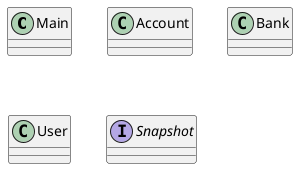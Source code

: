 @startuml P2P Bank
class Main {
}

class Account {
}

class Bank {
}

class User {
}

interface Snapshot
@enduml